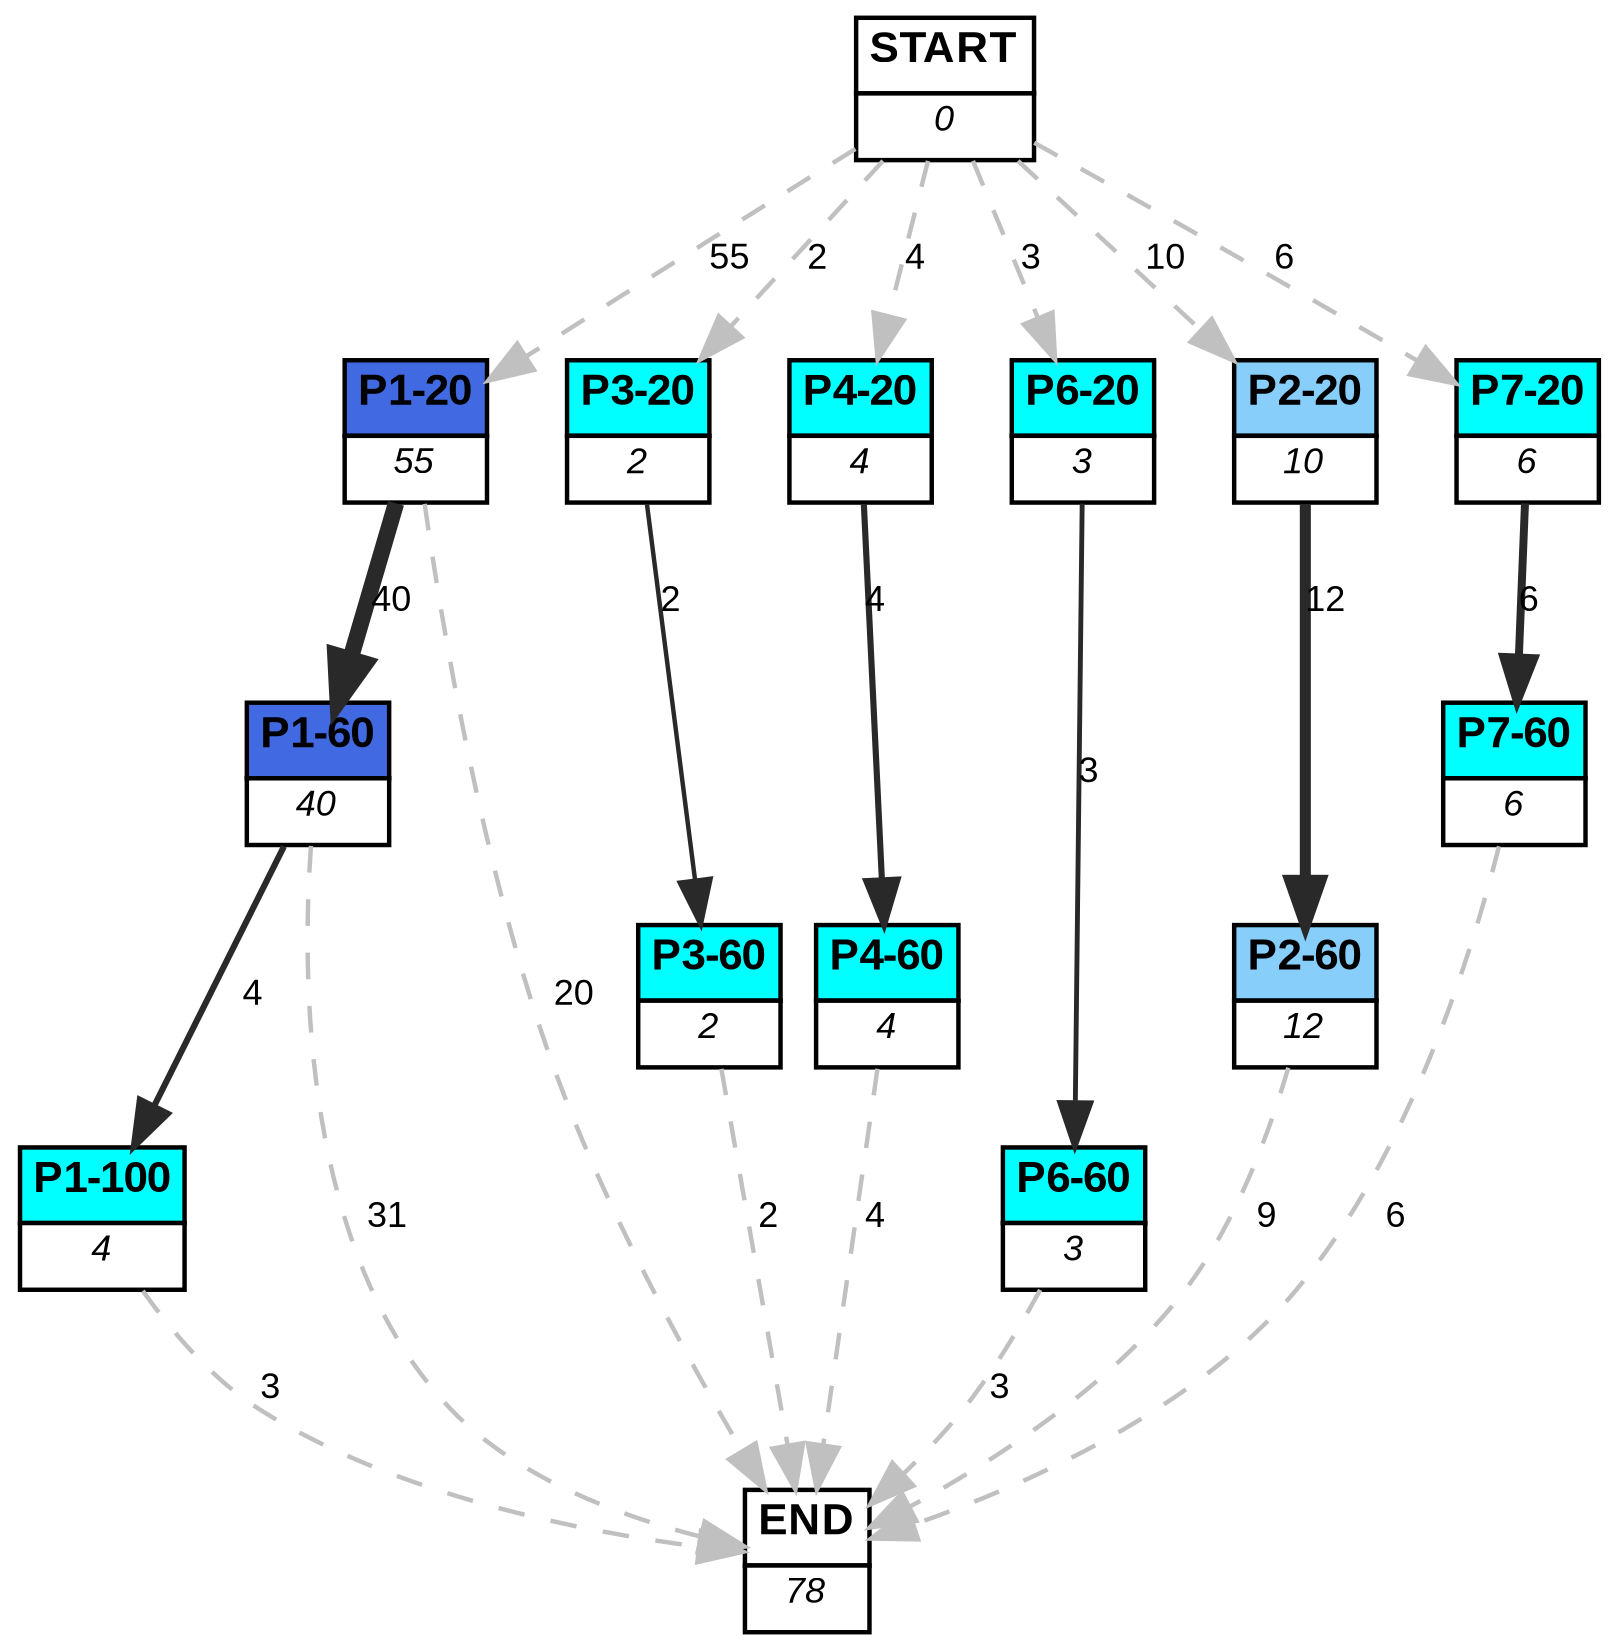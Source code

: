 digraph graphname {
	dpi = 150
	size="16,11!";
	margin = 0;
"P1-20" [shape=plain, label=<<table border="0" cellborder="1" cellspacing="0"><tr><td bgcolor="royalblue"><FONT face="Arial" POINT-SIZE="10"><b>P1-20</b></FONT></td></tr><tr><td bgcolor="white"><FONT face="Arial" POINT-SIZE="8"><i>55</i></FONT></td></tr></table>>]
"P3-20" [shape=plain, label=<<table border="0" cellborder="1" cellspacing="0"><tr><td bgcolor="aqua"><FONT face="Arial" POINT-SIZE="10"><b>P3-20</b></FONT></td></tr><tr><td bgcolor="white"><FONT face="Arial" POINT-SIZE="8"><i>2</i></FONT></td></tr></table>>]
"P3-60" [shape=plain, label=<<table border="0" cellborder="1" cellspacing="0"><tr><td bgcolor="aqua"><FONT face="Arial" POINT-SIZE="10"><b>P3-60</b></FONT></td></tr><tr><td bgcolor="white"><FONT face="Arial" POINT-SIZE="8"><i>2</i></FONT></td></tr></table>>]
"P1-60" [shape=plain, label=<<table border="0" cellborder="1" cellspacing="0"><tr><td bgcolor="royalblue"><FONT face="Arial" POINT-SIZE="10"><b>P1-60</b></FONT></td></tr><tr><td bgcolor="white"><FONT face="Arial" POINT-SIZE="8"><i>40</i></FONT></td></tr></table>>]
"P4-20" [shape=plain, label=<<table border="0" cellborder="1" cellspacing="0"><tr><td bgcolor="aqua"><FONT face="Arial" POINT-SIZE="10"><b>P4-20</b></FONT></td></tr><tr><td bgcolor="white"><FONT face="Arial" POINT-SIZE="8"><i>4</i></FONT></td></tr></table>>]
"P4-60" [shape=plain, label=<<table border="0" cellborder="1" cellspacing="0"><tr><td bgcolor="aqua"><FONT face="Arial" POINT-SIZE="10"><b>P4-60</b></FONT></td></tr><tr><td bgcolor="white"><FONT face="Arial" POINT-SIZE="8"><i>4</i></FONT></td></tr></table>>]
"P6-20" [shape=plain, label=<<table border="0" cellborder="1" cellspacing="0"><tr><td bgcolor="aqua"><FONT face="Arial" POINT-SIZE="10"><b>P6-20</b></FONT></td></tr><tr><td bgcolor="white"><FONT face="Arial" POINT-SIZE="8"><i>3</i></FONT></td></tr></table>>]
"P6-60" [shape=plain, label=<<table border="0" cellborder="1" cellspacing="0"><tr><td bgcolor="aqua"><FONT face="Arial" POINT-SIZE="10"><b>P6-60</b></FONT></td></tr><tr><td bgcolor="white"><FONT face="Arial" POINT-SIZE="8"><i>3</i></FONT></td></tr></table>>]
"P2-20" [shape=plain, label=<<table border="0" cellborder="1" cellspacing="0"><tr><td bgcolor="lightskyblue"><FONT face="Arial" POINT-SIZE="10"><b>P2-20</b></FONT></td></tr><tr><td bgcolor="white"><FONT face="Arial" POINT-SIZE="8"><i>10</i></FONT></td></tr></table>>]
"P2-60" [shape=plain, label=<<table border="0" cellborder="1" cellspacing="0"><tr><td bgcolor="lightskyblue"><FONT face="Arial" POINT-SIZE="10"><b>P2-60</b></FONT></td></tr><tr><td bgcolor="white"><FONT face="Arial" POINT-SIZE="8"><i>12</i></FONT></td></tr></table>>]
"P7-20" [shape=plain, label=<<table border="0" cellborder="1" cellspacing="0"><tr><td bgcolor="aqua"><FONT face="Arial" POINT-SIZE="10"><b>P7-20</b></FONT></td></tr><tr><td bgcolor="white"><FONT face="Arial" POINT-SIZE="8"><i>6</i></FONT></td></tr></table>>]
"P7-60" [shape=plain, label=<<table border="0" cellborder="1" cellspacing="0"><tr><td bgcolor="aqua"><FONT face="Arial" POINT-SIZE="10"><b>P7-60</b></FONT></td></tr><tr><td bgcolor="white"><FONT face="Arial" POINT-SIZE="8"><i>6</i></FONT></td></tr></table>>]
"P1-100" [shape=plain, label=<<table border="0" cellborder="1" cellspacing="0"><tr><td bgcolor="aqua"><FONT face="Arial" POINT-SIZE="10"><b>P1-100</b></FONT></td></tr><tr><td bgcolor="white"><FONT face="Arial" POINT-SIZE="8"><i>4</i></FONT></td></tr></table>>]
"START" [shape=plain, label=<<table border="0" cellborder="1" cellspacing="0"><tr><td bgcolor="white"><FONT face="Arial" POINT-SIZE="10"><b>START</b></FONT></td></tr><tr><td bgcolor="white"><FONT face="Arial" POINT-SIZE="8"><i>0</i></FONT></td></tr></table>>]
"END" [shape=plain, label=<<table border="0" cellborder="1" cellspacing="0"><tr><td bgcolor="white"><FONT face="Arial" POINT-SIZE="10"><b>END</b></FONT></td></tr><tr><td bgcolor="white"><FONT face="Arial" POINT-SIZE="8"><i>78</i></FONT></td></tr></table>>]
"P1-20" -> "P1-60" [ color=grey16 penwidth = "3.6888794541139363"label ="40" labelfloat=false fontname="Arial" fontsize=8]
"P1-20" -> "END" [ style = dashed color=grey label ="20" labelfloat=false fontname="Arial" fontsize=8]
"P3-20" -> "P3-60" [ color=grey16 penwidth = "1"label ="2" labelfloat=false fontname="Arial" fontsize=8]
"P3-60" -> "END" [ style = dashed color=grey label ="2" labelfloat=false fontname="Arial" fontsize=8]
"P1-60" -> "P1-100" [ color=grey16 penwidth = "1.3862943611198906"label ="4" labelfloat=false fontname="Arial" fontsize=8]
"P1-60" -> "END" [ style = dashed color=grey label ="31" labelfloat=false fontname="Arial" fontsize=8]
"P4-20" -> "P4-60" [ color=grey16 penwidth = "1.3862943611198906"label ="4" labelfloat=false fontname="Arial" fontsize=8]
"P4-60" -> "END" [ style = dashed color=grey label ="4" labelfloat=false fontname="Arial" fontsize=8]
"P6-20" -> "P6-60" [ color=grey16 penwidth = "1.0986122886681098"label ="3" labelfloat=false fontname="Arial" fontsize=8]
"P6-60" -> "END" [ style = dashed color=grey label ="3" labelfloat=false fontname="Arial" fontsize=8]
"P2-20" -> "P2-60" [ color=grey16 penwidth = "2.4849066497880004"label ="12" labelfloat=false fontname="Arial" fontsize=8]
"P2-60" -> "END" [ style = dashed color=grey label ="9" labelfloat=false fontname="Arial" fontsize=8]
"P7-20" -> "P7-60" [ color=grey16 penwidth = "1.791759469228055"label ="6" labelfloat=false fontname="Arial" fontsize=8]
"P7-60" -> "END" [ style = dashed color=grey label ="6" labelfloat=false fontname="Arial" fontsize=8]
"P1-100" -> "END" [ style = dashed color=grey label ="3" labelfloat=false fontname="Arial" fontsize=8]
"START" -> "P1-20" [ style = dashed color=grey label ="55" labelfloat=false fontname="Arial" fontsize=8]
"START" -> "P3-20" [ style = dashed color=grey label ="2" labelfloat=false fontname="Arial" fontsize=8]
"START" -> "P4-20" [ style = dashed color=grey label ="4" labelfloat=false fontname="Arial" fontsize=8]
"START" -> "P6-20" [ style = dashed color=grey label ="3" labelfloat=false fontname="Arial" fontsize=8]
"START" -> "P2-20" [ style = dashed color=grey label ="10" labelfloat=false fontname="Arial" fontsize=8]
"START" -> "P7-20" [ style = dashed color=grey label ="6" labelfloat=false fontname="Arial" fontsize=8]
}